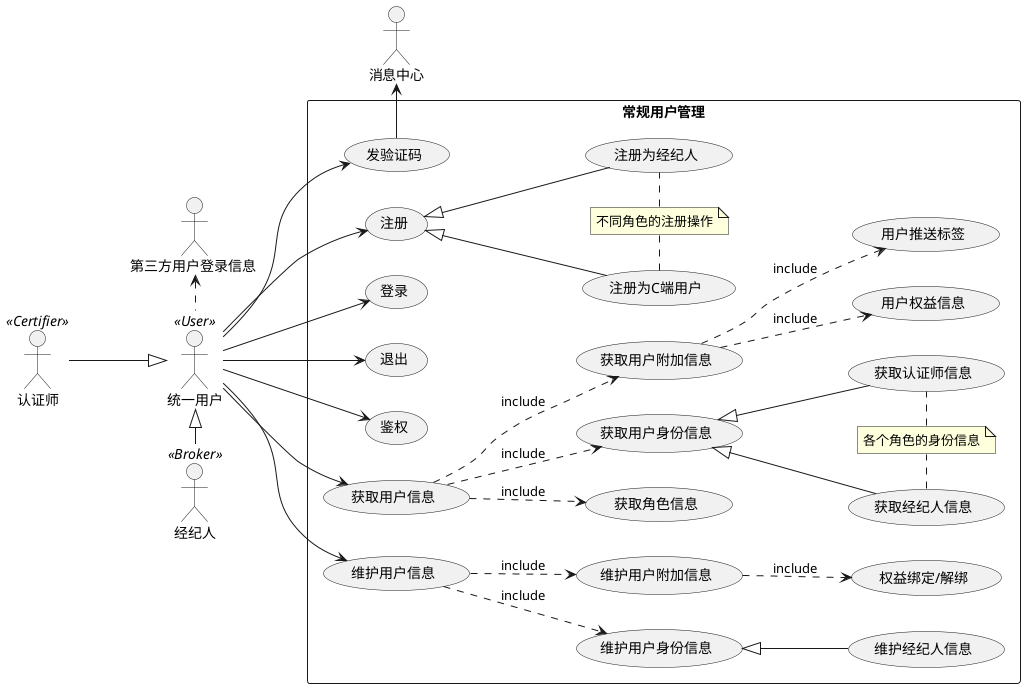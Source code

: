 @startuml
left to right direction
skinparam packageStyle rectangle

:统一用户: <<User>> as u
:经纪人: <<Broker>> as broker
:认证师: <<Certifier>>as certifier
:消息中心: as message
:第三方用户登录信息 : as 3rdparty

u<|-broker
certifier--|>u

rectangle 常规用户管理{
u --> (注册)
(注册)<|-- (注册为经纪人)
(注册)<|-- (注册为C端用户)


note "不同角色的注册操作" as Nregister
(注册为C端用户) . Nregister
Nregister . (注册为经纪人)

u --> (发验证码)
(发验证码)-> message
u --> (登录)
u --> (退出)
u --> (鉴权)
u --> (获取用户信息)
(获取用户信息) ..> (获取角色信息) : include
(获取用户信息) ..> (获取用户身份信息) : include
(获取用户信息) ..> (获取用户附加信息) : include
(获取用户附加信息) ..> (用户权益信息) : include
(获取用户附加信息) ..> (用户推送标签) : include
(获取用户身份信息) <|-- (获取经纪人信息)
(获取用户身份信息) <|-- (获取认证师信息)

note "各个角色的身份信息" as Nrole
(获取经纪人信息) . Nrole
Nrole . (获取认证师信息)

u-->(维护用户信息)
(维护用户信息)..>(维护用户身份信息): include
(维护用户信息)..>(维护用户附加信息): include

(维护用户附加信息) ..> (权益绑定/解绑) : include
(维护用户身份信息) <|--(维护经纪人信息) 
}

3rdparty <. u




@enduml